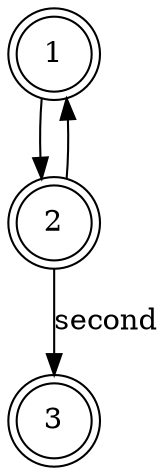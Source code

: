 digraph "3202f283-fd53-489f-a524-6c2fd4eb742a" {
	"58c4fb0e-378c-4eb0-bac3-ea582583330f" [label=1 shape=doublecircle]
	"58c4fb0e-378c-4eb0-bac3-ea582583330f" -> "08948b87-161d-4668-8de7-235a9d668afb" [label=""]
	"08948b87-161d-4668-8de7-235a9d668afb" [label=2 shape=doublecircle]
	"08948b87-161d-4668-8de7-235a9d668afb" -> "94ac64fa-51cd-4b24-bc5b-841a83e68da5" [label=second]
	"94ac64fa-51cd-4b24-bc5b-841a83e68da5" [label=3 shape=doublecircle]
	"08948b87-161d-4668-8de7-235a9d668afb" -> "58c4fb0e-378c-4eb0-bac3-ea582583330f" [label=""]
}
